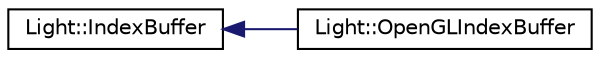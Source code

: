 digraph "Graphical Class Hierarchy"
{
 // LATEX_PDF_SIZE
  edge [fontname="Helvetica",fontsize="10",labelfontname="Helvetica",labelfontsize="10"];
  node [fontname="Helvetica",fontsize="10",shape=record];
  rankdir="LR";
  Node0 [label="Light::IndexBuffer",height=0.2,width=0.4,color="black", fillcolor="white", style="filled",URL="$classLight_1_1IndexBuffer.html",tooltip=" "];
  Node0 -> Node1 [dir="back",color="midnightblue",fontsize="10",style="solid",fontname="Helvetica"];
  Node1 [label="Light::OpenGLIndexBuffer",height=0.2,width=0.4,color="black", fillcolor="white", style="filled",URL="$classLight_1_1OpenGLIndexBuffer.html",tooltip=" "];
}
